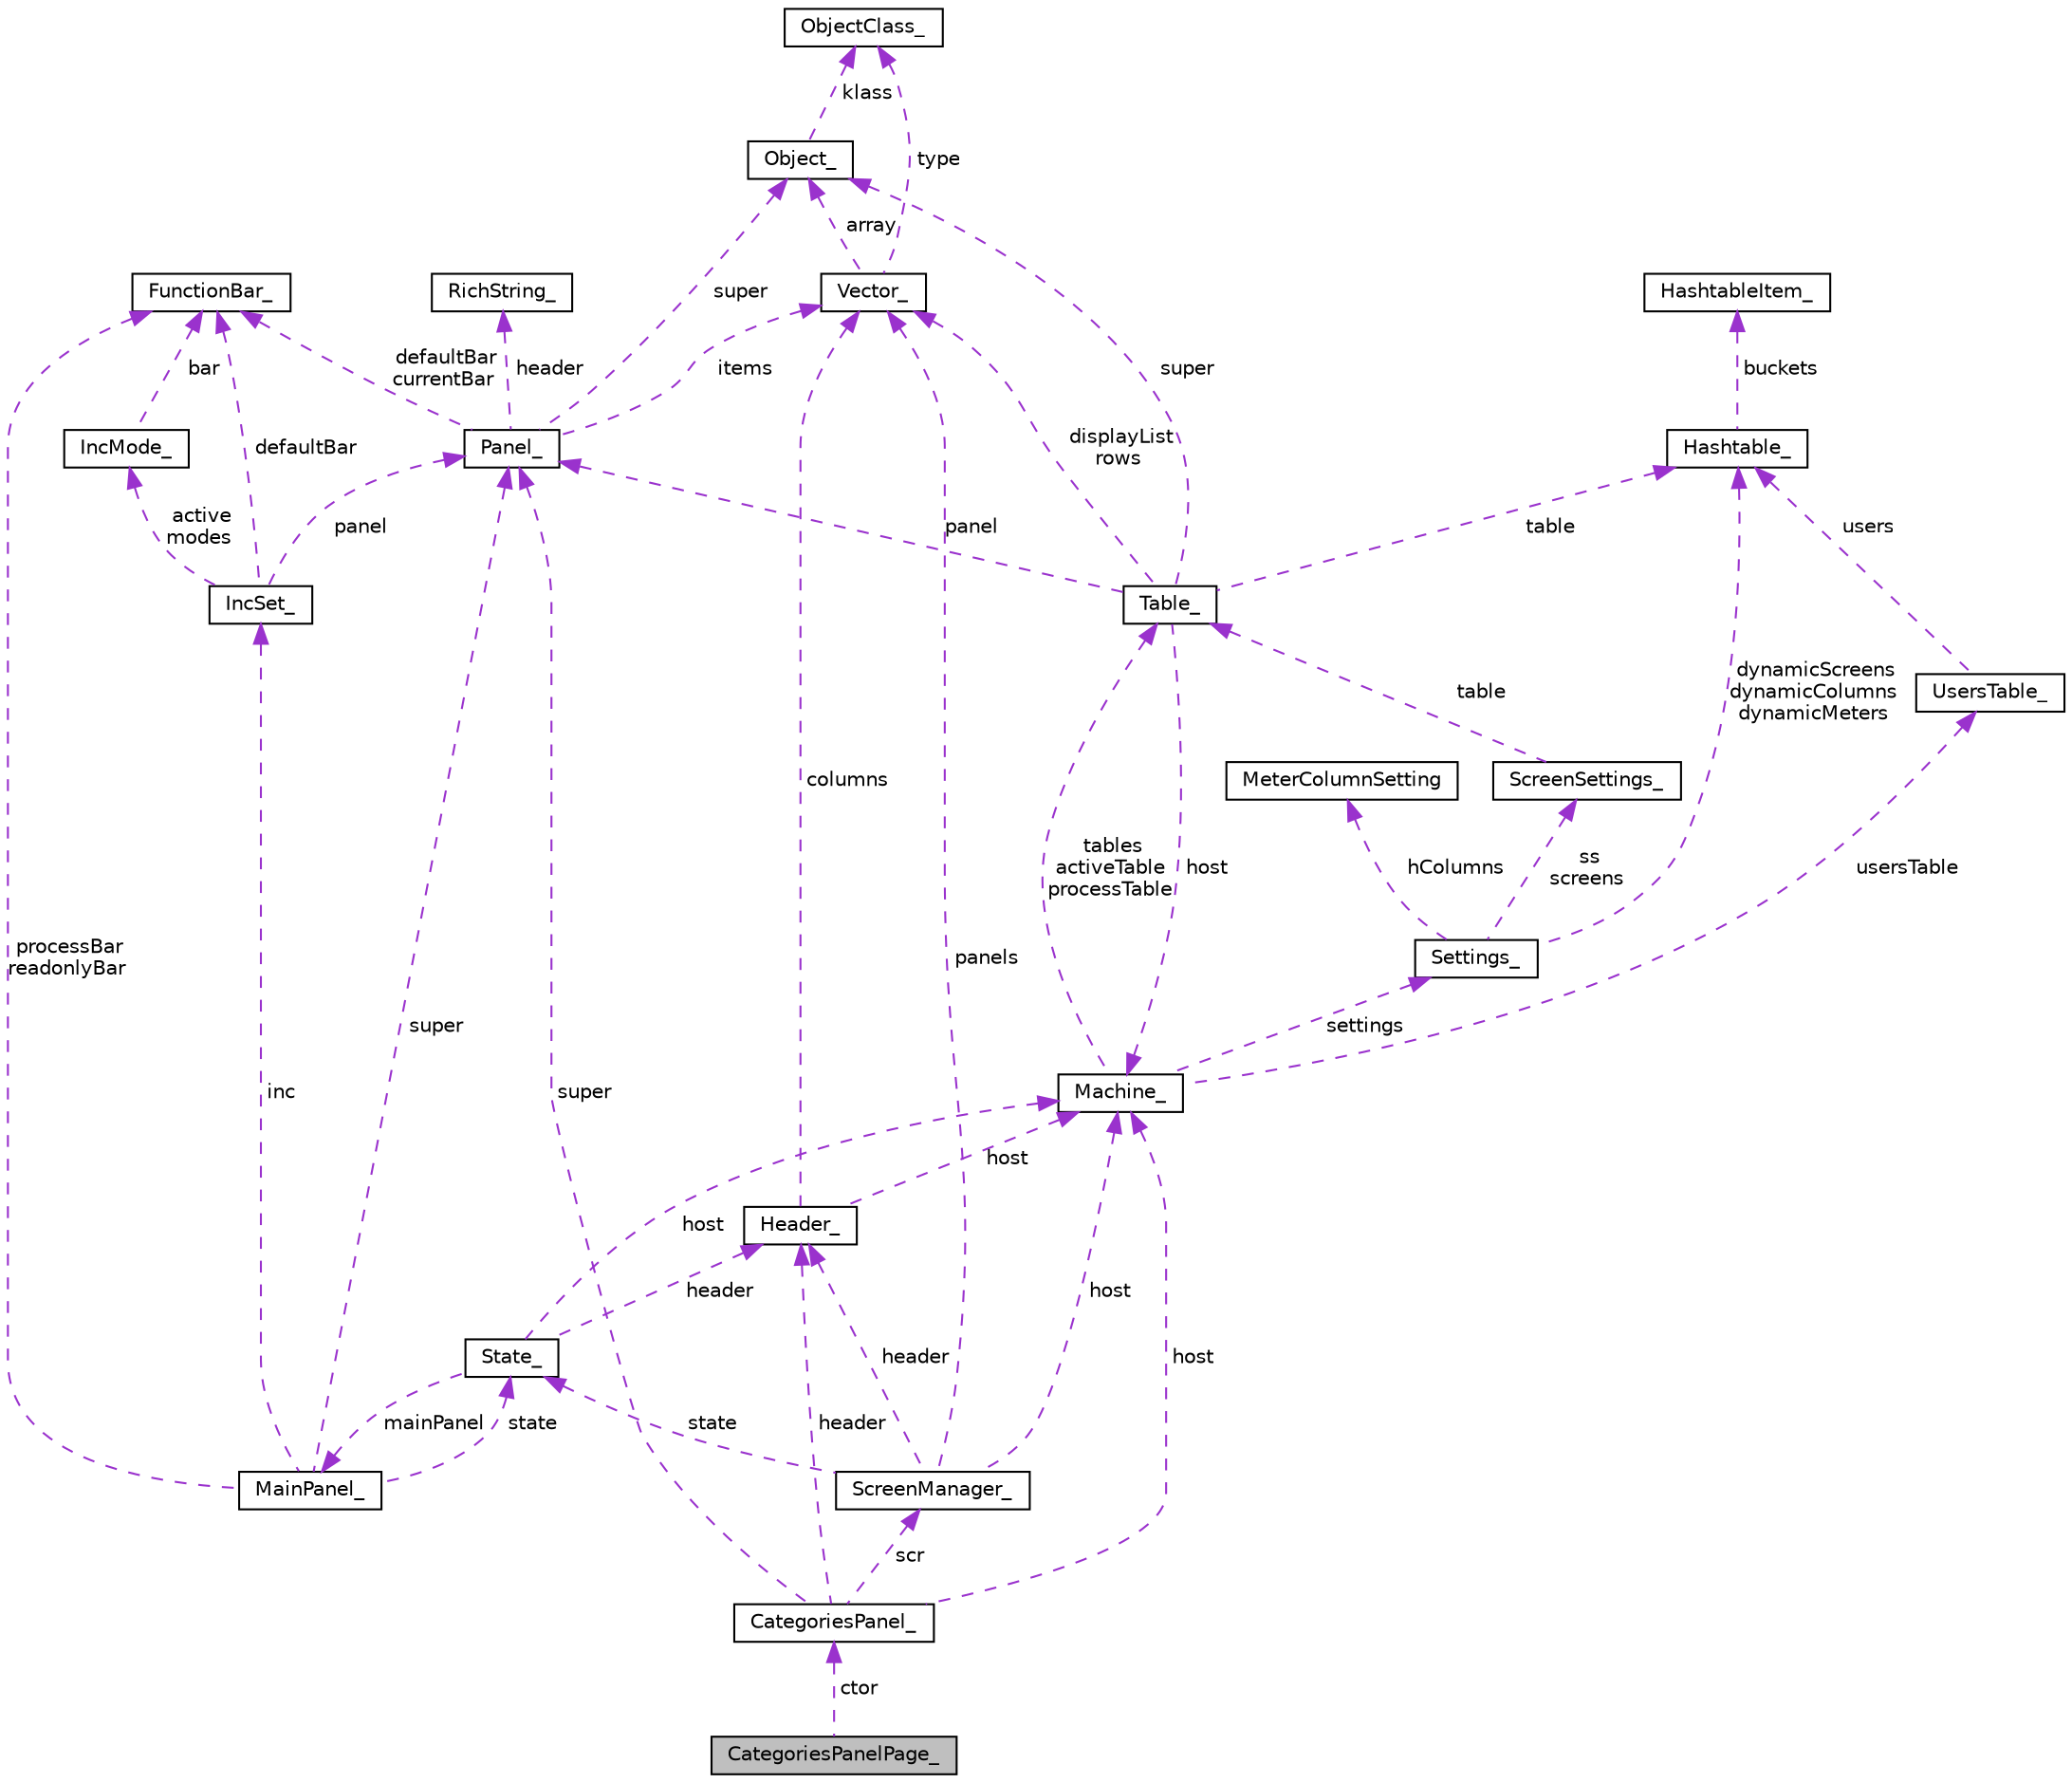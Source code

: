 digraph "CategoriesPanelPage_"
{
  edge [fontname="Helvetica",fontsize="10",labelfontname="Helvetica",labelfontsize="10"];
  node [fontname="Helvetica",fontsize="10",shape=record];
  Node1 [label="CategoriesPanelPage_",height=0.2,width=0.4,color="black", fillcolor="grey75", style="filled", fontcolor="black"];
  Node2 -> Node1 [dir="back",color="darkorchid3",fontsize="10",style="dashed",label=" ctor" ,fontname="Helvetica"];
  Node2 [label="CategoriesPanel_",height=0.2,width=0.4,color="black", fillcolor="white", style="filled",URL="$structCategoriesPanel__.html"];
  Node3 -> Node2 [dir="back",color="darkorchid3",fontsize="10",style="dashed",label=" scr" ,fontname="Helvetica"];
  Node3 [label="ScreenManager_",height=0.2,width=0.4,color="black", fillcolor="white", style="filled",URL="$structScreenManager__.html"];
  Node4 -> Node3 [dir="back",color="darkorchid3",fontsize="10",style="dashed",label=" panels" ,fontname="Helvetica"];
  Node4 [label="Vector_",height=0.2,width=0.4,color="black", fillcolor="white", style="filled",URL="$structVector__.html"];
  Node5 -> Node4 [dir="back",color="darkorchid3",fontsize="10",style="dashed",label=" type" ,fontname="Helvetica"];
  Node5 [label="ObjectClass_",height=0.2,width=0.4,color="black", fillcolor="white", style="filled",URL="$structObjectClass__.html"];
  Node6 -> Node4 [dir="back",color="darkorchid3",fontsize="10",style="dashed",label=" array" ,fontname="Helvetica"];
  Node6 [label="Object_",height=0.2,width=0.4,color="black", fillcolor="white", style="filled",URL="$structObject__.html"];
  Node5 -> Node6 [dir="back",color="darkorchid3",fontsize="10",style="dashed",label=" klass" ,fontname="Helvetica"];
  Node7 -> Node3 [dir="back",color="darkorchid3",fontsize="10",style="dashed",label=" host" ,fontname="Helvetica"];
  Node7 [label="Machine_",height=0.2,width=0.4,color="black", fillcolor="white", style="filled",URL="$structMachine__.html"];
  Node8 -> Node7 [dir="back",color="darkorchid3",fontsize="10",style="dashed",label=" tables\nactiveTable\nprocessTable" ,fontname="Helvetica"];
  Node8 [label="Table_",height=0.2,width=0.4,color="black", fillcolor="white", style="filled",URL="$structTable__.html"];
  Node4 -> Node8 [dir="back",color="darkorchid3",fontsize="10",style="dashed",label=" displayList\nrows" ,fontname="Helvetica"];
  Node7 -> Node8 [dir="back",color="darkorchid3",fontsize="10",style="dashed",label=" host" ,fontname="Helvetica"];
  Node9 -> Node8 [dir="back",color="darkorchid3",fontsize="10",style="dashed",label=" table" ,fontname="Helvetica"];
  Node9 [label="Hashtable_",height=0.2,width=0.4,color="black", fillcolor="white", style="filled",URL="$structHashtable__.html"];
  Node10 -> Node9 [dir="back",color="darkorchid3",fontsize="10",style="dashed",label=" buckets" ,fontname="Helvetica"];
  Node10 [label="HashtableItem_",height=0.2,width=0.4,color="black", fillcolor="white", style="filled",URL="$structHashtableItem__.html"];
  Node11 -> Node8 [dir="back",color="darkorchid3",fontsize="10",style="dashed",label=" panel" ,fontname="Helvetica"];
  Node11 [label="Panel_",height=0.2,width=0.4,color="black", fillcolor="white", style="filled",URL="$structPanel__.html"];
  Node4 -> Node11 [dir="back",color="darkorchid3",fontsize="10",style="dashed",label=" items" ,fontname="Helvetica"];
  Node12 -> Node11 [dir="back",color="darkorchid3",fontsize="10",style="dashed",label=" header" ,fontname="Helvetica"];
  Node12 [label="RichString_",height=0.2,width=0.4,color="black", fillcolor="white", style="filled",URL="$structRichString__.html"];
  Node13 -> Node11 [dir="back",color="darkorchid3",fontsize="10",style="dashed",label=" defaultBar\ncurrentBar" ,fontname="Helvetica"];
  Node13 [label="FunctionBar_",height=0.2,width=0.4,color="black", fillcolor="white", style="filled",URL="$structFunctionBar__.html"];
  Node6 -> Node11 [dir="back",color="darkorchid3",fontsize="10",style="dashed",label=" super" ,fontname="Helvetica"];
  Node6 -> Node8 [dir="back",color="darkorchid3",fontsize="10",style="dashed",label=" super" ,fontname="Helvetica"];
  Node14 -> Node7 [dir="back",color="darkorchid3",fontsize="10",style="dashed",label=" settings" ,fontname="Helvetica"];
  Node14 [label="Settings_",height=0.2,width=0.4,color="black", fillcolor="white", style="filled",URL="$structSettings__.html"];
  Node15 -> Node14 [dir="back",color="darkorchid3",fontsize="10",style="dashed",label=" ss\nscreens" ,fontname="Helvetica"];
  Node15 [label="ScreenSettings_",height=0.2,width=0.4,color="black", fillcolor="white", style="filled",URL="$structScreenSettings__.html"];
  Node8 -> Node15 [dir="back",color="darkorchid3",fontsize="10",style="dashed",label=" table" ,fontname="Helvetica"];
  Node9 -> Node14 [dir="back",color="darkorchid3",fontsize="10",style="dashed",label=" dynamicScreens\ndynamicColumns\ndynamicMeters" ,fontname="Helvetica"];
  Node16 -> Node14 [dir="back",color="darkorchid3",fontsize="10",style="dashed",label=" hColumns" ,fontname="Helvetica"];
  Node16 [label="MeterColumnSetting",height=0.2,width=0.4,color="black", fillcolor="white", style="filled",URL="$structMeterColumnSetting.html"];
  Node17 -> Node7 [dir="back",color="darkorchid3",fontsize="10",style="dashed",label=" usersTable" ,fontname="Helvetica"];
  Node17 [label="UsersTable_",height=0.2,width=0.4,color="black", fillcolor="white", style="filled",URL="$structUsersTable__.html"];
  Node9 -> Node17 [dir="back",color="darkorchid3",fontsize="10",style="dashed",label=" users" ,fontname="Helvetica"];
  Node18 -> Node3 [dir="back",color="darkorchid3",fontsize="10",style="dashed",label=" header" ,fontname="Helvetica"];
  Node18 [label="Header_",height=0.2,width=0.4,color="black", fillcolor="white", style="filled",URL="$structHeader__.html"];
  Node4 -> Node18 [dir="back",color="darkorchid3",fontsize="10",style="dashed",label=" columns" ,fontname="Helvetica"];
  Node7 -> Node18 [dir="back",color="darkorchid3",fontsize="10",style="dashed",label=" host" ,fontname="Helvetica"];
  Node19 -> Node3 [dir="back",color="darkorchid3",fontsize="10",style="dashed",label=" state" ,fontname="Helvetica"];
  Node19 [label="State_",height=0.2,width=0.4,color="black", fillcolor="white", style="filled",URL="$structState__.html"];
  Node7 -> Node19 [dir="back",color="darkorchid3",fontsize="10",style="dashed",label=" host" ,fontname="Helvetica"];
  Node18 -> Node19 [dir="back",color="darkorchid3",fontsize="10",style="dashed",label=" header" ,fontname="Helvetica"];
  Node20 -> Node19 [dir="back",color="darkorchid3",fontsize="10",style="dashed",label=" mainPanel" ,fontname="Helvetica"];
  Node20 [label="MainPanel_",height=0.2,width=0.4,color="black", fillcolor="white", style="filled",URL="$structMainPanel__.html"];
  Node13 -> Node20 [dir="back",color="darkorchid3",fontsize="10",style="dashed",label=" processBar\nreadonlyBar" ,fontname="Helvetica"];
  Node21 -> Node20 [dir="back",color="darkorchid3",fontsize="10",style="dashed",label=" inc" ,fontname="Helvetica"];
  Node21 [label="IncSet_",height=0.2,width=0.4,color="black", fillcolor="white", style="filled",URL="$structIncSet__.html"];
  Node13 -> Node21 [dir="back",color="darkorchid3",fontsize="10",style="dashed",label=" defaultBar" ,fontname="Helvetica"];
  Node11 -> Node21 [dir="back",color="darkorchid3",fontsize="10",style="dashed",label=" panel" ,fontname="Helvetica"];
  Node22 -> Node21 [dir="back",color="darkorchid3",fontsize="10",style="dashed",label=" active\nmodes" ,fontname="Helvetica"];
  Node22 [label="IncMode_",height=0.2,width=0.4,color="black", fillcolor="white", style="filled",URL="$structIncMode__.html"];
  Node13 -> Node22 [dir="back",color="darkorchid3",fontsize="10",style="dashed",label=" bar" ,fontname="Helvetica"];
  Node19 -> Node20 [dir="back",color="darkorchid3",fontsize="10",style="dashed",label=" state" ,fontname="Helvetica"];
  Node11 -> Node20 [dir="back",color="darkorchid3",fontsize="10",style="dashed",label=" super" ,fontname="Helvetica"];
  Node7 -> Node2 [dir="back",color="darkorchid3",fontsize="10",style="dashed",label=" host" ,fontname="Helvetica"];
  Node18 -> Node2 [dir="back",color="darkorchid3",fontsize="10",style="dashed",label=" header" ,fontname="Helvetica"];
  Node11 -> Node2 [dir="back",color="darkorchid3",fontsize="10",style="dashed",label=" super" ,fontname="Helvetica"];
}
